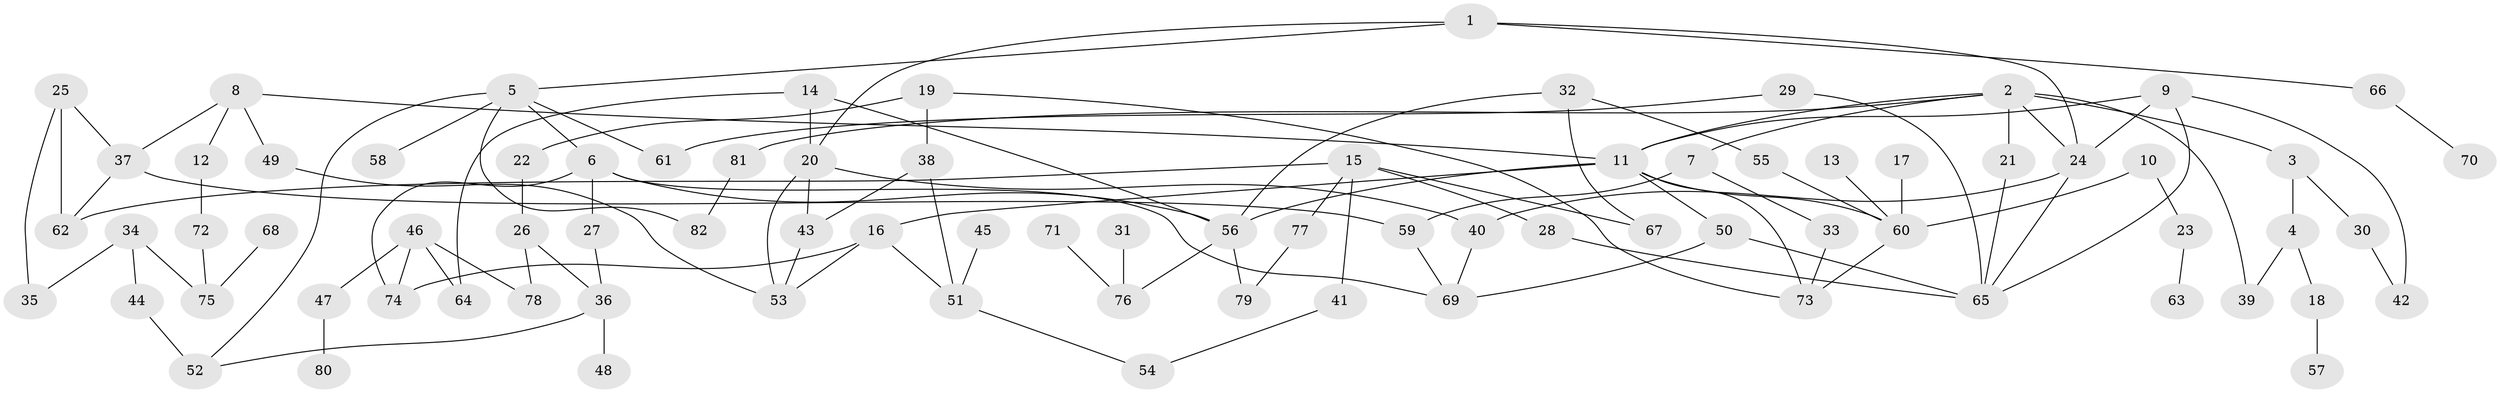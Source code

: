 // original degree distribution, {4: 0.09401709401709402, 6: 0.02564102564102564, 7: 0.02564102564102564, 2: 0.3247863247863248, 3: 0.23931623931623933, 8: 0.008547008547008548, 5: 0.042735042735042736, 1: 0.23931623931623933}
// Generated by graph-tools (version 1.1) at 2025/36/03/04/25 23:36:12]
// undirected, 82 vertices, 116 edges
graph export_dot {
  node [color=gray90,style=filled];
  1;
  2;
  3;
  4;
  5;
  6;
  7;
  8;
  9;
  10;
  11;
  12;
  13;
  14;
  15;
  16;
  17;
  18;
  19;
  20;
  21;
  22;
  23;
  24;
  25;
  26;
  27;
  28;
  29;
  30;
  31;
  32;
  33;
  34;
  35;
  36;
  37;
  38;
  39;
  40;
  41;
  42;
  43;
  44;
  45;
  46;
  47;
  48;
  49;
  50;
  51;
  52;
  53;
  54;
  55;
  56;
  57;
  58;
  59;
  60;
  61;
  62;
  63;
  64;
  65;
  66;
  67;
  68;
  69;
  70;
  71;
  72;
  73;
  74;
  75;
  76;
  77;
  78;
  79;
  80;
  81;
  82;
  1 -- 5 [weight=1.0];
  1 -- 20 [weight=1.0];
  1 -- 24 [weight=1.0];
  1 -- 66 [weight=1.0];
  2 -- 3 [weight=1.0];
  2 -- 7 [weight=1.0];
  2 -- 11 [weight=1.0];
  2 -- 21 [weight=1.0];
  2 -- 24 [weight=1.0];
  2 -- 39 [weight=1.0];
  2 -- 81 [weight=1.0];
  3 -- 4 [weight=1.0];
  3 -- 30 [weight=1.0];
  4 -- 18 [weight=1.0];
  4 -- 39 [weight=1.0];
  5 -- 6 [weight=1.0];
  5 -- 52 [weight=1.0];
  5 -- 58 [weight=1.0];
  5 -- 61 [weight=1.0];
  5 -- 82 [weight=1.0];
  6 -- 27 [weight=1.0];
  6 -- 56 [weight=1.0];
  6 -- 69 [weight=1.0];
  6 -- 74 [weight=1.0];
  7 -- 33 [weight=1.0];
  7 -- 59 [weight=1.0];
  8 -- 11 [weight=1.0];
  8 -- 12 [weight=1.0];
  8 -- 37 [weight=1.0];
  8 -- 49 [weight=1.0];
  9 -- 11 [weight=1.0];
  9 -- 24 [weight=1.0];
  9 -- 42 [weight=1.0];
  9 -- 65 [weight=1.0];
  10 -- 23 [weight=1.0];
  10 -- 60 [weight=1.0];
  11 -- 16 [weight=1.0];
  11 -- 50 [weight=1.0];
  11 -- 56 [weight=1.0];
  11 -- 60 [weight=1.0];
  11 -- 73 [weight=1.0];
  12 -- 72 [weight=1.0];
  13 -- 60 [weight=1.0];
  14 -- 20 [weight=1.0];
  14 -- 56 [weight=1.0];
  14 -- 64 [weight=1.0];
  15 -- 28 [weight=1.0];
  15 -- 41 [weight=1.0];
  15 -- 62 [weight=1.0];
  15 -- 67 [weight=1.0];
  15 -- 77 [weight=1.0];
  16 -- 51 [weight=1.0];
  16 -- 53 [weight=1.0];
  16 -- 74 [weight=1.0];
  17 -- 60 [weight=1.0];
  18 -- 57 [weight=1.0];
  19 -- 22 [weight=1.0];
  19 -- 38 [weight=1.0];
  19 -- 73 [weight=1.0];
  20 -- 40 [weight=1.0];
  20 -- 43 [weight=1.0];
  20 -- 53 [weight=1.0];
  21 -- 65 [weight=1.0];
  22 -- 26 [weight=1.0];
  23 -- 63 [weight=1.0];
  24 -- 40 [weight=1.0];
  24 -- 65 [weight=1.0];
  25 -- 35 [weight=1.0];
  25 -- 37 [weight=1.0];
  25 -- 62 [weight=1.0];
  26 -- 36 [weight=1.0];
  26 -- 78 [weight=1.0];
  27 -- 36 [weight=1.0];
  28 -- 65 [weight=1.0];
  29 -- 61 [weight=1.0];
  29 -- 65 [weight=1.0];
  30 -- 42 [weight=1.0];
  31 -- 76 [weight=1.0];
  32 -- 55 [weight=1.0];
  32 -- 56 [weight=1.0];
  32 -- 67 [weight=1.0];
  33 -- 73 [weight=1.0];
  34 -- 35 [weight=1.0];
  34 -- 44 [weight=1.0];
  34 -- 75 [weight=1.0];
  36 -- 48 [weight=1.0];
  36 -- 52 [weight=1.0];
  37 -- 59 [weight=1.0];
  37 -- 62 [weight=1.0];
  38 -- 43 [weight=1.0];
  38 -- 51 [weight=1.0];
  40 -- 69 [weight=1.0];
  41 -- 54 [weight=1.0];
  43 -- 53 [weight=1.0];
  44 -- 52 [weight=2.0];
  45 -- 51 [weight=1.0];
  46 -- 47 [weight=1.0];
  46 -- 64 [weight=1.0];
  46 -- 74 [weight=1.0];
  46 -- 78 [weight=1.0];
  47 -- 80 [weight=1.0];
  49 -- 53 [weight=1.0];
  50 -- 65 [weight=1.0];
  50 -- 69 [weight=1.0];
  51 -- 54 [weight=1.0];
  55 -- 60 [weight=1.0];
  56 -- 76 [weight=1.0];
  56 -- 79 [weight=1.0];
  59 -- 69 [weight=1.0];
  60 -- 73 [weight=1.0];
  66 -- 70 [weight=1.0];
  68 -- 75 [weight=1.0];
  71 -- 76 [weight=1.0];
  72 -- 75 [weight=1.0];
  77 -- 79 [weight=1.0];
  81 -- 82 [weight=1.0];
}
